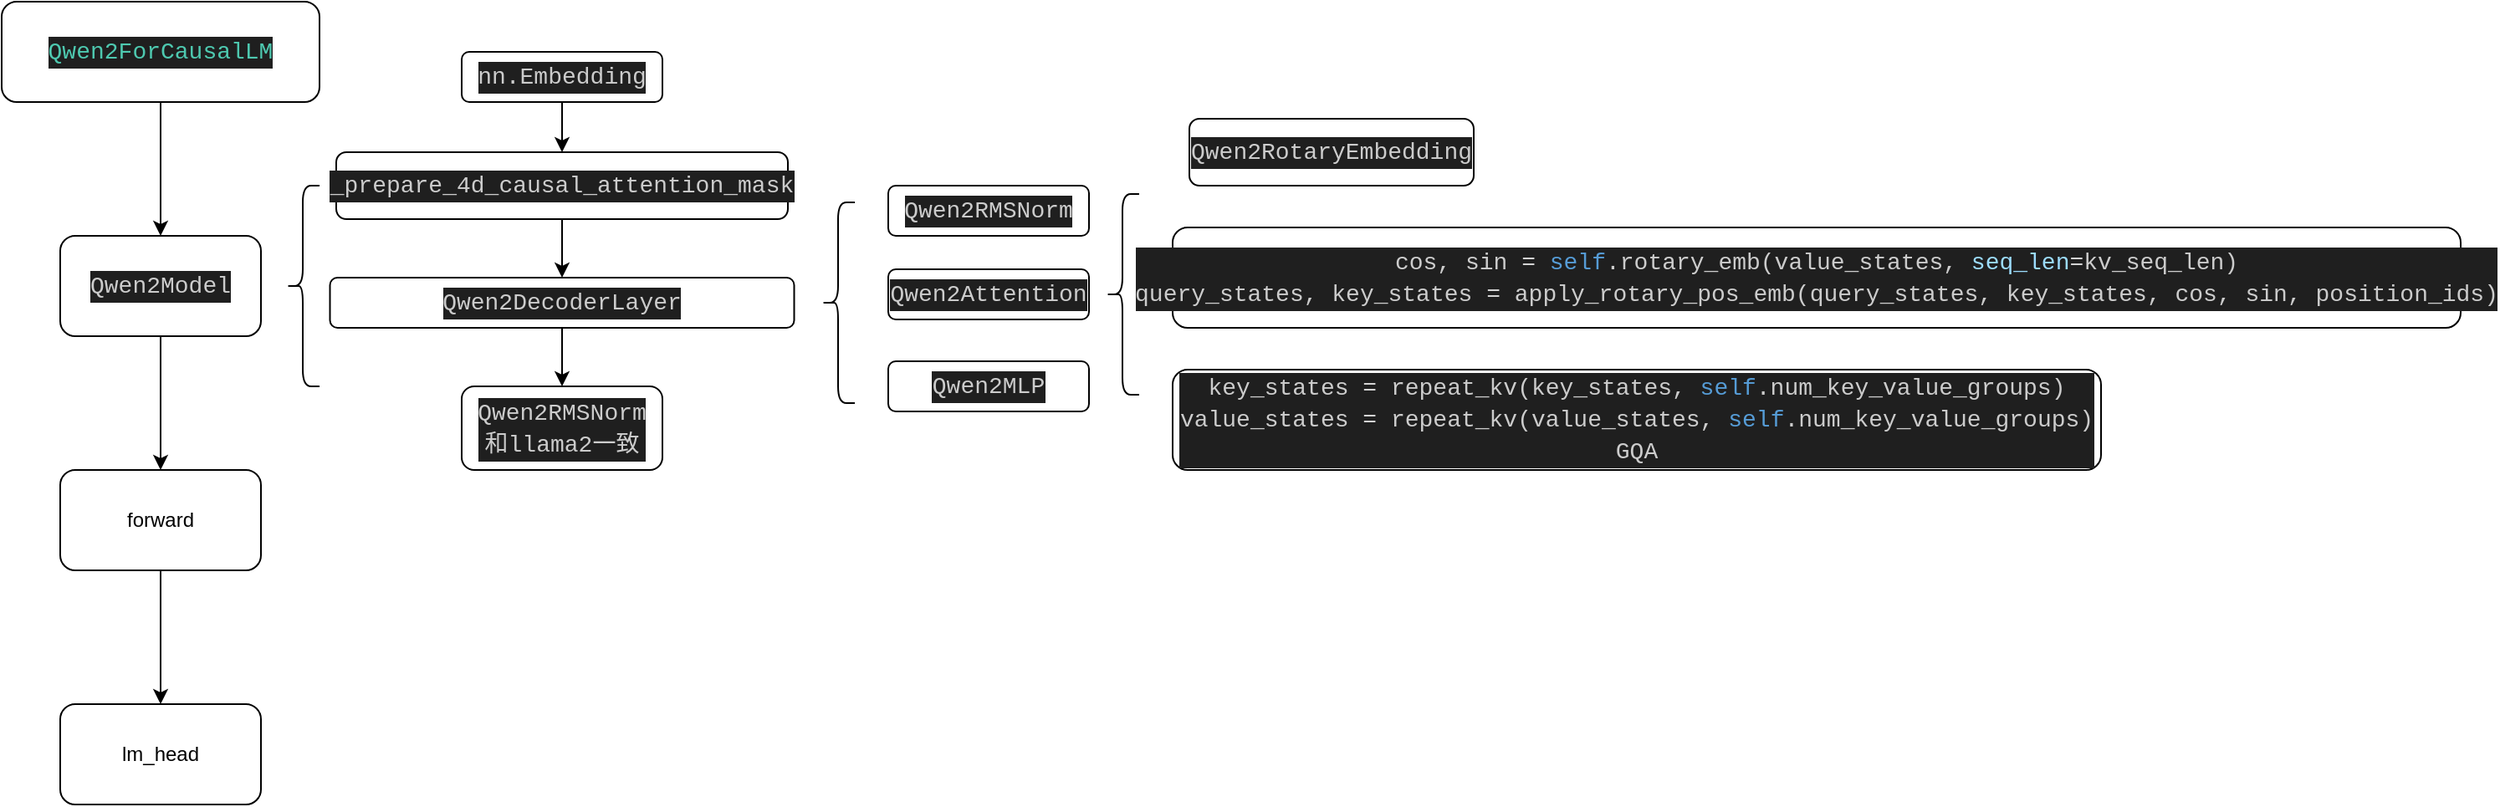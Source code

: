 <mxfile version="24.2.5" type="device">
  <diagram name="第 1 页" id="Xocmo1GTDhJldhrwX7fn">
    <mxGraphModel dx="1440" dy="857" grid="1" gridSize="10" guides="1" tooltips="1" connect="1" arrows="1" fold="1" page="1" pageScale="1" pageWidth="827" pageHeight="1169" math="0" shadow="0">
      <root>
        <mxCell id="0" />
        <mxCell id="1" parent="0" />
        <mxCell id="99pheJJXQ3v6wpKgO-tc-3" value="" style="edgeStyle=orthogonalEdgeStyle;rounded=0;orthogonalLoop=1;jettySize=auto;html=1;" edge="1" parent="1" source="99pheJJXQ3v6wpKgO-tc-1" target="99pheJJXQ3v6wpKgO-tc-2">
          <mxGeometry relative="1" as="geometry" />
        </mxCell>
        <mxCell id="99pheJJXQ3v6wpKgO-tc-1" value="&lt;div style=&quot;color: #cccccc;background-color: #1f1f1f;font-family: Consolas, &#39;Courier New&#39;, monospace;font-weight: normal;font-size: 14px;line-height: 19px;white-space: pre;&quot;&gt;&lt;div&gt;&lt;span style=&quot;color: #4ec9b0;&quot;&gt;Qwen2ForCausalLM&lt;/span&gt;&lt;/div&gt;&lt;/div&gt;" style="rounded=1;whiteSpace=wrap;html=1;" vertex="1" parent="1">
          <mxGeometry x="290" y="350" width="190" height="60" as="geometry" />
        </mxCell>
        <mxCell id="99pheJJXQ3v6wpKgO-tc-5" value="" style="edgeStyle=orthogonalEdgeStyle;rounded=0;orthogonalLoop=1;jettySize=auto;html=1;" edge="1" parent="1" source="99pheJJXQ3v6wpKgO-tc-2" target="99pheJJXQ3v6wpKgO-tc-4">
          <mxGeometry relative="1" as="geometry" />
        </mxCell>
        <mxCell id="99pheJJXQ3v6wpKgO-tc-2" value="&lt;div style=&quot;color: #cccccc;background-color: #1f1f1f;font-family: Consolas, &#39;Courier New&#39;, monospace;font-weight: normal;font-size: 14px;line-height: 19px;white-space: pre;&quot;&gt;&lt;div&gt;&lt;span style=&quot;color: #cccccc;&quot;&gt;Qwen2Model&lt;/span&gt;&lt;/div&gt;&lt;/div&gt;" style="whiteSpace=wrap;html=1;rounded=1;" vertex="1" parent="1">
          <mxGeometry x="325" y="490" width="120" height="60" as="geometry" />
        </mxCell>
        <mxCell id="99pheJJXQ3v6wpKgO-tc-7" value="" style="edgeStyle=orthogonalEdgeStyle;rounded=0;orthogonalLoop=1;jettySize=auto;html=1;" edge="1" parent="1" source="99pheJJXQ3v6wpKgO-tc-4" target="99pheJJXQ3v6wpKgO-tc-6">
          <mxGeometry relative="1" as="geometry" />
        </mxCell>
        <mxCell id="99pheJJXQ3v6wpKgO-tc-4" value="forward" style="whiteSpace=wrap;html=1;rounded=1;" vertex="1" parent="1">
          <mxGeometry x="325" y="630" width="120" height="60" as="geometry" />
        </mxCell>
        <mxCell id="99pheJJXQ3v6wpKgO-tc-6" value="lm_head" style="whiteSpace=wrap;html=1;rounded=1;" vertex="1" parent="1">
          <mxGeometry x="325" y="770" width="120" height="60" as="geometry" />
        </mxCell>
        <mxCell id="99pheJJXQ3v6wpKgO-tc-8" value="" style="shape=curlyBracket;whiteSpace=wrap;html=1;rounded=1;labelPosition=left;verticalLabelPosition=middle;align=right;verticalAlign=middle;" vertex="1" parent="1">
          <mxGeometry x="460" y="460" width="20" height="120" as="geometry" />
        </mxCell>
        <mxCell id="99pheJJXQ3v6wpKgO-tc-14" style="edgeStyle=orthogonalEdgeStyle;rounded=0;orthogonalLoop=1;jettySize=auto;html=1;exitX=0.5;exitY=1;exitDx=0;exitDy=0;entryX=0.5;entryY=0;entryDx=0;entryDy=0;" edge="1" parent="1" source="99pheJJXQ3v6wpKgO-tc-10" target="99pheJJXQ3v6wpKgO-tc-12">
          <mxGeometry relative="1" as="geometry" />
        </mxCell>
        <mxCell id="99pheJJXQ3v6wpKgO-tc-10" value="&lt;div style=&quot;color: rgb(204, 204, 204); background-color: rgb(31, 31, 31); font-family: Consolas, &amp;quot;Courier New&amp;quot;, monospace; font-size: 14px; line-height: 19px; white-space: pre;&quot;&gt;Qwen2DecoderLayer&lt;/div&gt;" style="rounded=1;whiteSpace=wrap;html=1;" vertex="1" parent="1">
          <mxGeometry x="486.25" y="515" width="277.5" height="30" as="geometry" />
        </mxCell>
        <mxCell id="99pheJJXQ3v6wpKgO-tc-20" style="edgeStyle=orthogonalEdgeStyle;rounded=0;orthogonalLoop=1;jettySize=auto;html=1;exitX=0.5;exitY=1;exitDx=0;exitDy=0;entryX=0.5;entryY=0;entryDx=0;entryDy=0;" edge="1" parent="1" source="99pheJJXQ3v6wpKgO-tc-11" target="99pheJJXQ3v6wpKgO-tc-18">
          <mxGeometry relative="1" as="geometry" />
        </mxCell>
        <mxCell id="99pheJJXQ3v6wpKgO-tc-11" value="&lt;div style=&quot;color: #cccccc;background-color: #1f1f1f;font-family: Consolas, &#39;Courier New&#39;, monospace;font-weight: normal;font-size: 14px;line-height: 19px;white-space: pre;&quot;&gt;&lt;div&gt;&lt;span style=&quot;color: #cccccc;&quot;&gt;nn.Embedding&lt;/span&gt;&lt;/div&gt;&lt;/div&gt;" style="rounded=1;whiteSpace=wrap;html=1;" vertex="1" parent="1">
          <mxGeometry x="565" y="380" width="120" height="30" as="geometry" />
        </mxCell>
        <mxCell id="99pheJJXQ3v6wpKgO-tc-12" value="&lt;div style=&quot;color: rgb(204, 204, 204); background-color: rgb(31, 31, 31); font-family: Consolas, &amp;quot;Courier New&amp;quot;, monospace; font-size: 14px; line-height: 19px; white-space: pre;&quot;&gt;Qwen2RMSNorm&lt;/div&gt;&lt;div style=&quot;color: rgb(204, 204, 204); background-color: rgb(31, 31, 31); font-family: Consolas, &amp;quot;Courier New&amp;quot;, monospace; font-size: 14px; line-height: 19px; white-space: pre;&quot;&gt;和llama2一致&lt;/div&gt;" style="rounded=1;whiteSpace=wrap;html=1;" vertex="1" parent="1">
          <mxGeometry x="565" y="580" width="120" height="50" as="geometry" />
        </mxCell>
        <mxCell id="99pheJJXQ3v6wpKgO-tc-21" style="edgeStyle=orthogonalEdgeStyle;rounded=0;orthogonalLoop=1;jettySize=auto;html=1;exitX=0.5;exitY=1;exitDx=0;exitDy=0;entryX=0.5;entryY=0;entryDx=0;entryDy=0;" edge="1" parent="1" source="99pheJJXQ3v6wpKgO-tc-18" target="99pheJJXQ3v6wpKgO-tc-10">
          <mxGeometry relative="1" as="geometry" />
        </mxCell>
        <mxCell id="99pheJJXQ3v6wpKgO-tc-18" value="&lt;div style=&quot;color: #cccccc;background-color: #1f1f1f;font-family: Consolas, &#39;Courier New&#39;, monospace;font-weight: normal;font-size: 14px;line-height: 19px;white-space: pre;&quot;&gt;&lt;div&gt;&lt;span style=&quot;color: #cccccc;&quot;&gt;_prepare_4d_causal_attention_mask&lt;/span&gt;&lt;/div&gt;&lt;/div&gt;" style="rounded=1;whiteSpace=wrap;html=1;" vertex="1" parent="1">
          <mxGeometry x="490" y="440" width="270" height="40" as="geometry" />
        </mxCell>
        <mxCell id="99pheJJXQ3v6wpKgO-tc-22" value="" style="shape=curlyBracket;whiteSpace=wrap;html=1;rounded=1;labelPosition=left;verticalLabelPosition=middle;align=right;verticalAlign=middle;" vertex="1" parent="1">
          <mxGeometry x="780" y="470" width="20" height="120" as="geometry" />
        </mxCell>
        <mxCell id="99pheJJXQ3v6wpKgO-tc-23" value="&lt;div style=&quot;color: rgb(204, 204, 204); background-color: rgb(31, 31, 31); font-family: Consolas, &amp;quot;Courier New&amp;quot;, monospace; font-size: 14px; line-height: 19px; white-space: pre;&quot;&gt;Qwen2MLP&lt;/div&gt;" style="rounded=1;whiteSpace=wrap;html=1;" vertex="1" parent="1">
          <mxGeometry x="820" y="565" width="120" height="30" as="geometry" />
        </mxCell>
        <mxCell id="99pheJJXQ3v6wpKgO-tc-24" value="&lt;div style=&quot;color: rgb(204, 204, 204); background-color: rgb(31, 31, 31); font-family: Consolas, &amp;quot;Courier New&amp;quot;, monospace; font-size: 14px; line-height: 19px; white-space: pre;&quot;&gt;Qwen2Attention&lt;/div&gt;" style="rounded=1;whiteSpace=wrap;html=1;" vertex="1" parent="1">
          <mxGeometry x="820" y="510" width="120" height="30" as="geometry" />
        </mxCell>
        <mxCell id="99pheJJXQ3v6wpKgO-tc-25" value="&lt;div style=&quot;color: rgb(204, 204, 204); background-color: rgb(31, 31, 31); font-family: Consolas, &amp;quot;Courier New&amp;quot;, monospace; font-size: 14px; line-height: 19px; white-space: pre;&quot;&gt;Qwen2RMSNorm&lt;/div&gt;" style="rounded=1;whiteSpace=wrap;html=1;" vertex="1" parent="1">
          <mxGeometry x="820" y="460" width="120" height="30" as="geometry" />
        </mxCell>
        <mxCell id="99pheJJXQ3v6wpKgO-tc-26" value="" style="shape=curlyBracket;whiteSpace=wrap;html=1;rounded=1;labelPosition=left;verticalLabelPosition=middle;align=right;verticalAlign=middle;" vertex="1" parent="1">
          <mxGeometry x="950" y="465" width="20" height="120" as="geometry" />
        </mxCell>
        <mxCell id="99pheJJXQ3v6wpKgO-tc-27" value="&lt;div style=&quot;color: rgb(204, 204, 204); background-color: rgb(31, 31, 31); font-family: Consolas, &amp;quot;Courier New&amp;quot;, monospace; font-size: 14px; line-height: 19px; white-space: pre;&quot;&gt;Qwen2RotaryEmbedding&lt;/div&gt;" style="rounded=1;whiteSpace=wrap;html=1;" vertex="1" parent="1">
          <mxGeometry x="1000" y="420" width="170" height="40" as="geometry" />
        </mxCell>
        <mxCell id="99pheJJXQ3v6wpKgO-tc-28" value="&lt;div style=&quot;color: rgb(204, 204, 204); background-color: rgb(31, 31, 31); font-family: Consolas, &amp;quot;Courier New&amp;quot;, monospace; font-size: 14px; line-height: 19px; white-space: pre;&quot;&gt;&lt;div&gt;key_states &lt;span style=&quot;color: #d4d4d4;&quot;&gt;=&lt;/span&gt; repeat_kv(key_states, &lt;span style=&quot;color: #569cd6;&quot;&gt;self&lt;/span&gt;.num_key_value_groups)&lt;/div&gt;&lt;div&gt;value_states &lt;span style=&quot;color: #d4d4d4;&quot;&gt;=&lt;/span&gt; repeat_kv(value_states, &lt;span style=&quot;color: #569cd6;&quot;&gt;self&lt;/span&gt;.num_key_value_groups)&lt;/div&gt;&lt;div&gt;GQA&lt;/div&gt;&lt;/div&gt;" style="rounded=1;whiteSpace=wrap;html=1;" vertex="1" parent="1">
          <mxGeometry x="990" y="570" width="555" height="60" as="geometry" />
        </mxCell>
        <mxCell id="99pheJJXQ3v6wpKgO-tc-29" value="&lt;div style=&quot;color: rgb(204, 204, 204); background-color: rgb(31, 31, 31); font-family: Consolas, &amp;quot;Courier New&amp;quot;, monospace; font-size: 14px; line-height: 19px; white-space: pre;&quot;&gt;&lt;div&gt;cos, sin &lt;span style=&quot;color: #d4d4d4;&quot;&gt;=&lt;/span&gt; &lt;span style=&quot;color: #569cd6;&quot;&gt;self&lt;/span&gt;.rotary_emb(value_states, &lt;span style=&quot;color: #9cdcfe;&quot;&gt;seq_len&lt;/span&gt;&lt;span style=&quot;color: #d4d4d4;&quot;&gt;=&lt;/span&gt;kv_seq_len)&lt;/div&gt;&lt;div&gt;query_states, key_states &lt;span style=&quot;color: #d4d4d4;&quot;&gt;=&lt;/span&gt; apply_rotary_pos_emb(query_states, key_states, cos, sin, position_ids)&lt;/div&gt;&lt;/div&gt;" style="rounded=1;whiteSpace=wrap;html=1;" vertex="1" parent="1">
          <mxGeometry x="990" y="485" width="770" height="60" as="geometry" />
        </mxCell>
      </root>
    </mxGraphModel>
  </diagram>
</mxfile>
